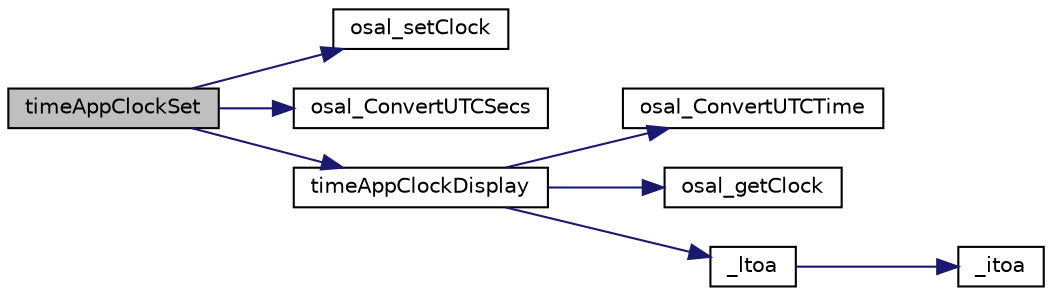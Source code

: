digraph "timeAppClockSet"
{
  edge [fontname="Helvetica",fontsize="10",labelfontname="Helvetica",labelfontsize="10"];
  node [fontname="Helvetica",fontsize="10",shape=record];
  rankdir="LR";
  Node1 [label="timeAppClockSet",height=0.2,width=0.4,color="black", fillcolor="grey75", style="filled" fontcolor="black"];
  Node1 -> Node2 [color="midnightblue",fontsize="10",style="solid",fontname="Helvetica"];
  Node2 [label="osal_setClock",height=0.2,width=0.4,color="black", fillcolor="white", style="filled",URL="$_o_s_a_l___clock_b_l_e_8c.html#adf553691f703a55c7091c57b3a8d7e52"];
  Node1 -> Node3 [color="midnightblue",fontsize="10",style="solid",fontname="Helvetica"];
  Node3 [label="osal_ConvertUTCSecs",height=0.2,width=0.4,color="black", fillcolor="white", style="filled",URL="$_o_s_a_l___clock_b_l_e_8c.html#a2dfa3734f3fe9e2ffdf0caef6f19fe27"];
  Node1 -> Node4 [color="midnightblue",fontsize="10",style="solid",fontname="Helvetica"];
  Node4 [label="timeAppClockDisplay",height=0.2,width=0.4,color="black", fillcolor="white", style="filled",URL="$_time_app_2_source_2timeapp__clock_8c.html#a7ca39aa0ba759174767831be15dcc043"];
  Node4 -> Node5 [color="midnightblue",fontsize="10",style="solid",fontname="Helvetica"];
  Node5 [label="osal_ConvertUTCTime",height=0.2,width=0.4,color="black", fillcolor="white", style="filled",URL="$_o_s_a_l___clock_b_l_e_8c.html#afca5dfbe32ab0d53e409532bebaa8d02"];
  Node4 -> Node6 [color="midnightblue",fontsize="10",style="solid",fontname="Helvetica"];
  Node6 [label="osal_getClock",height=0.2,width=0.4,color="black", fillcolor="white", style="filled",URL="$_o_s_a_l___clock_b_l_e_8c.html#aa32ce79c4ebc4559a06f8b0e111b39ca"];
  Node4 -> Node7 [color="midnightblue",fontsize="10",style="solid",fontname="Helvetica"];
  Node7 [label="_ltoa",height=0.2,width=0.4,color="black", fillcolor="white", style="filled",URL="$_o_s_a_l_8c.html#a1047c0dce79f7e58f68b4e5b172ff4c5"];
  Node7 -> Node8 [color="midnightblue",fontsize="10",style="solid",fontname="Helvetica"];
  Node8 [label="_itoa",height=0.2,width=0.4,color="black", fillcolor="white", style="filled",URL="$_on_board_8c.html#af7636c3c05b145aa2b575a6fc0e0ace2"];
}
